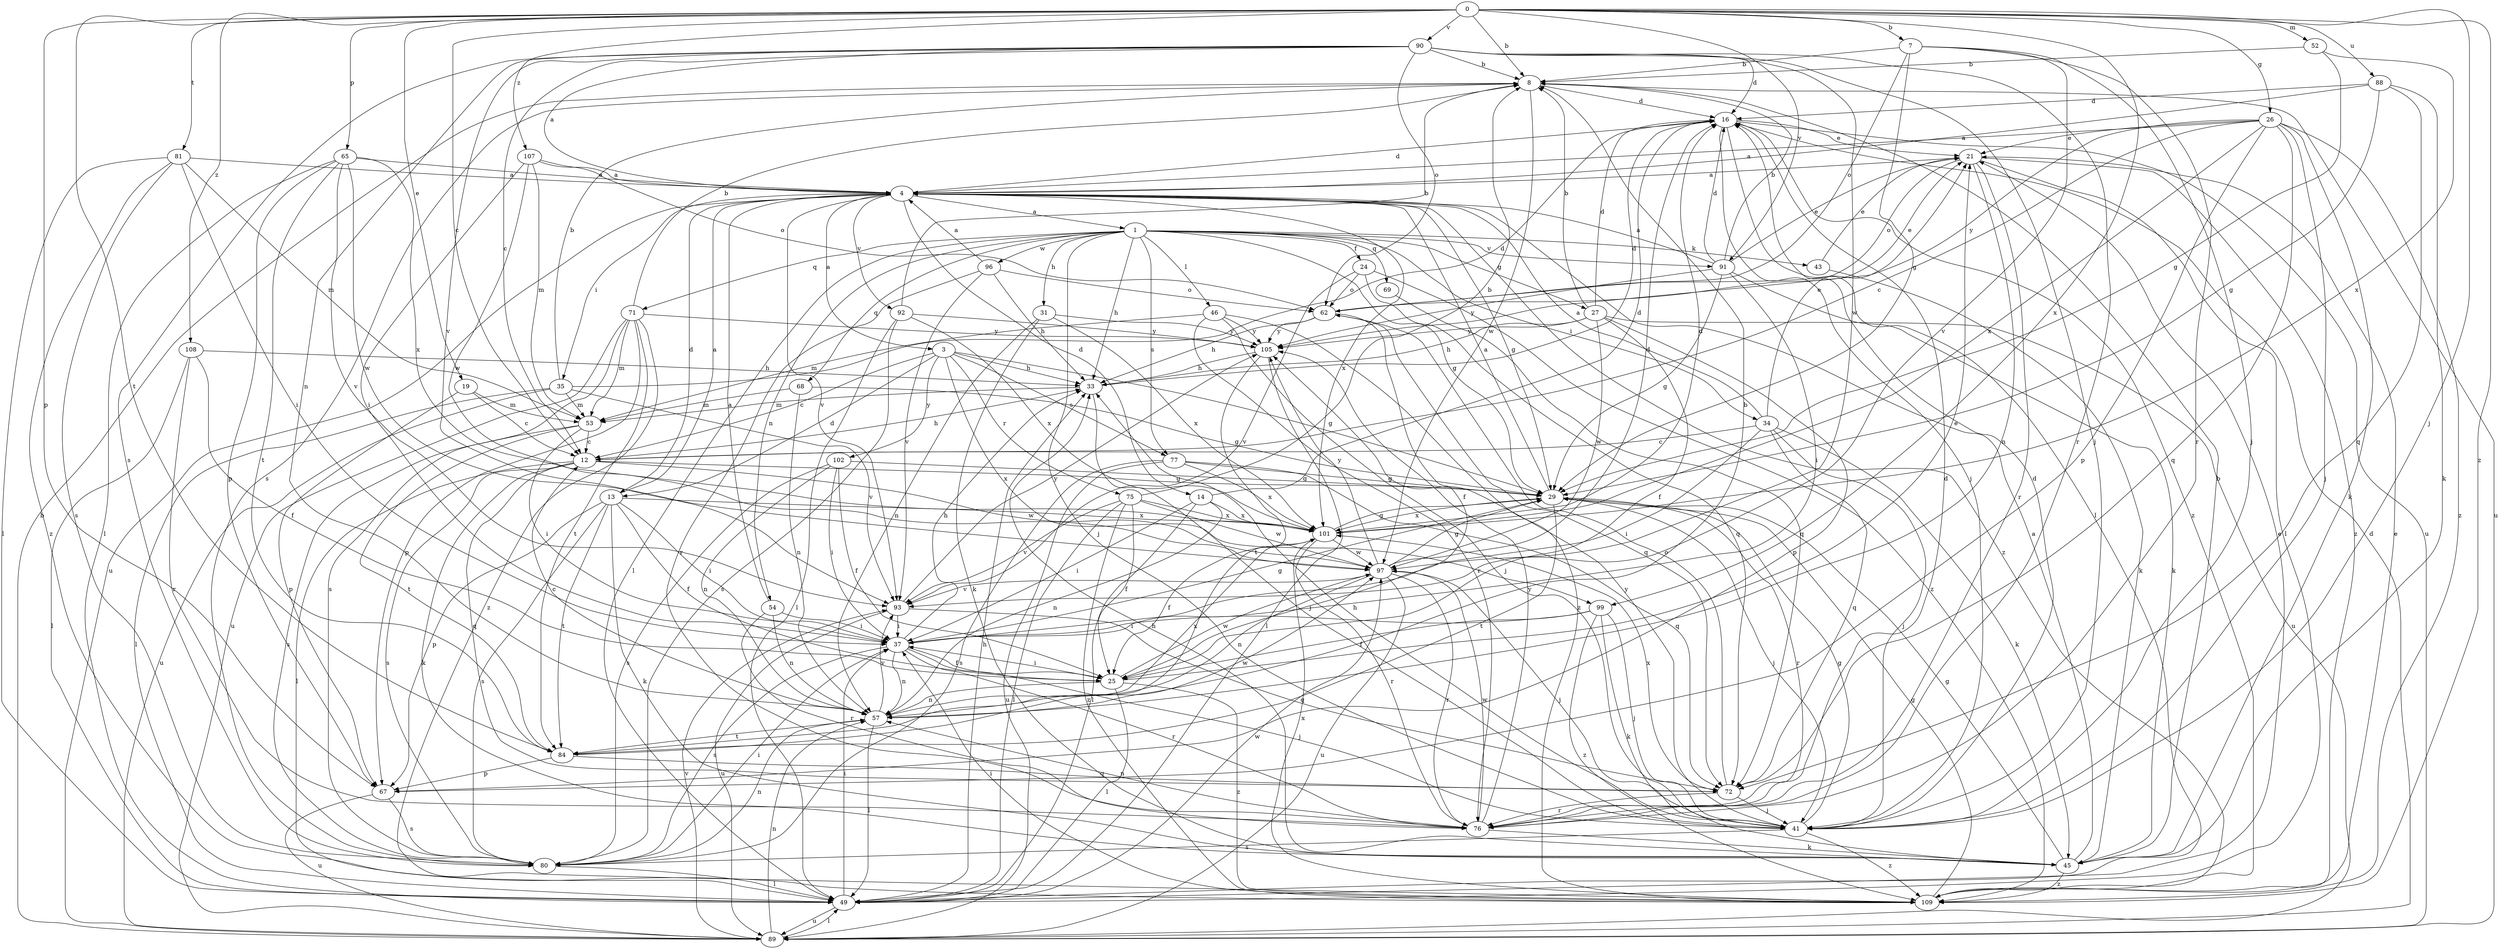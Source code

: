 strict digraph  {
0;
1;
3;
4;
7;
8;
12;
13;
14;
16;
19;
21;
24;
25;
26;
27;
29;
31;
33;
34;
35;
37;
41;
43;
45;
46;
49;
52;
53;
54;
57;
62;
65;
67;
68;
69;
71;
72;
75;
76;
77;
80;
81;
84;
88;
89;
90;
91;
92;
93;
96;
97;
99;
101;
102;
105;
107;
108;
109;
0 -> 7  [label=b];
0 -> 8  [label=b];
0 -> 12  [label=c];
0 -> 19  [label=e];
0 -> 26  [label=g];
0 -> 41  [label=j];
0 -> 52  [label=m];
0 -> 65  [label=p];
0 -> 67  [label=p];
0 -> 81  [label=t];
0 -> 84  [label=t];
0 -> 88  [label=u];
0 -> 90  [label=v];
0 -> 91  [label=v];
0 -> 99  [label=x];
0 -> 107  [label=z];
0 -> 108  [label=z];
0 -> 109  [label=z];
1 -> 24  [label=f];
1 -> 27  [label=g];
1 -> 29  [label=g];
1 -> 31  [label=h];
1 -> 33  [label=h];
1 -> 34  [label=i];
1 -> 41  [label=j];
1 -> 43  [label=k];
1 -> 46  [label=l];
1 -> 49  [label=l];
1 -> 54  [label=n];
1 -> 68  [label=q];
1 -> 69  [label=q];
1 -> 71  [label=q];
1 -> 77  [label=s];
1 -> 91  [label=v];
1 -> 96  [label=w];
3 -> 12  [label=c];
3 -> 13  [label=d];
3 -> 29  [label=g];
3 -> 33  [label=h];
3 -> 75  [label=r];
3 -> 77  [label=s];
3 -> 99  [label=x];
3 -> 102  [label=y];
4 -> 1  [label=a];
4 -> 3  [label=a];
4 -> 13  [label=d];
4 -> 14  [label=d];
4 -> 16  [label=d];
4 -> 29  [label=g];
4 -> 35  [label=i];
4 -> 89  [label=u];
4 -> 92  [label=v];
4 -> 93  [label=v];
4 -> 101  [label=x];
4 -> 109  [label=z];
7 -> 8  [label=b];
7 -> 29  [label=g];
7 -> 41  [label=j];
7 -> 62  [label=o];
7 -> 76  [label=r];
7 -> 93  [label=v];
8 -> 16  [label=d];
8 -> 80  [label=s];
8 -> 89  [label=u];
8 -> 97  [label=w];
12 -> 29  [label=g];
12 -> 33  [label=h];
12 -> 45  [label=k];
12 -> 49  [label=l];
12 -> 72  [label=q];
12 -> 80  [label=s];
12 -> 97  [label=w];
13 -> 4  [label=a];
13 -> 25  [label=f];
13 -> 37  [label=i];
13 -> 45  [label=k];
13 -> 67  [label=p];
13 -> 80  [label=s];
13 -> 84  [label=t];
13 -> 101  [label=x];
14 -> 16  [label=d];
14 -> 37  [label=i];
14 -> 49  [label=l];
14 -> 57  [label=n];
14 -> 101  [label=x];
16 -> 21  [label=e];
16 -> 41  [label=j];
16 -> 49  [label=l];
16 -> 89  [label=u];
16 -> 109  [label=z];
19 -> 12  [label=c];
19 -> 53  [label=m];
19 -> 67  [label=p];
21 -> 4  [label=a];
21 -> 49  [label=l];
21 -> 57  [label=n];
21 -> 62  [label=o];
21 -> 76  [label=r];
21 -> 109  [label=z];
24 -> 62  [label=o];
24 -> 72  [label=q];
24 -> 93  [label=v];
24 -> 109  [label=z];
25 -> 21  [label=e];
25 -> 37  [label=i];
25 -> 49  [label=l];
25 -> 57  [label=n];
25 -> 97  [label=w];
25 -> 109  [label=z];
26 -> 4  [label=a];
26 -> 12  [label=c];
26 -> 21  [label=e];
26 -> 41  [label=j];
26 -> 45  [label=k];
26 -> 67  [label=p];
26 -> 72  [label=q];
26 -> 101  [label=x];
26 -> 105  [label=y];
26 -> 109  [label=z];
27 -> 8  [label=b];
27 -> 16  [label=d];
27 -> 25  [label=f];
27 -> 33  [label=h];
27 -> 67  [label=p];
27 -> 89  [label=u];
27 -> 97  [label=w];
27 -> 105  [label=y];
29 -> 4  [label=a];
29 -> 41  [label=j];
29 -> 76  [label=r];
29 -> 84  [label=t];
29 -> 101  [label=x];
31 -> 45  [label=k];
31 -> 57  [label=n];
31 -> 101  [label=x];
31 -> 105  [label=y];
33 -> 16  [label=d];
33 -> 41  [label=j];
33 -> 53  [label=m];
34 -> 4  [label=a];
34 -> 12  [label=c];
34 -> 21  [label=e];
34 -> 37  [label=i];
34 -> 41  [label=j];
34 -> 45  [label=k];
34 -> 72  [label=q];
35 -> 8  [label=b];
35 -> 16  [label=d];
35 -> 49  [label=l];
35 -> 53  [label=m];
35 -> 89  [label=u];
35 -> 93  [label=v];
37 -> 25  [label=f];
37 -> 29  [label=g];
37 -> 33  [label=h];
37 -> 41  [label=j];
37 -> 57  [label=n];
37 -> 76  [label=r];
37 -> 80  [label=s];
41 -> 16  [label=d];
41 -> 29  [label=g];
41 -> 33  [label=h];
41 -> 80  [label=s];
41 -> 105  [label=y];
41 -> 109  [label=z];
43 -> 21  [label=e];
43 -> 45  [label=k];
45 -> 4  [label=a];
45 -> 8  [label=b];
45 -> 29  [label=g];
45 -> 33  [label=h];
45 -> 109  [label=z];
46 -> 41  [label=j];
46 -> 53  [label=m];
46 -> 76  [label=r];
46 -> 105  [label=y];
46 -> 109  [label=z];
49 -> 21  [label=e];
49 -> 33  [label=h];
49 -> 37  [label=i];
49 -> 89  [label=u];
49 -> 97  [label=w];
52 -> 8  [label=b];
52 -> 29  [label=g];
52 -> 101  [label=x];
53 -> 12  [label=c];
53 -> 37  [label=i];
53 -> 80  [label=s];
53 -> 84  [label=t];
54 -> 4  [label=a];
54 -> 37  [label=i];
54 -> 57  [label=n];
54 -> 76  [label=r];
57 -> 8  [label=b];
57 -> 12  [label=c];
57 -> 49  [label=l];
57 -> 84  [label=t];
57 -> 93  [label=v];
57 -> 101  [label=x];
62 -> 21  [label=e];
62 -> 25  [label=f];
62 -> 33  [label=h];
62 -> 72  [label=q];
62 -> 105  [label=y];
65 -> 4  [label=a];
65 -> 49  [label=l];
65 -> 67  [label=p];
65 -> 84  [label=t];
65 -> 93  [label=v];
65 -> 97  [label=w];
65 -> 101  [label=x];
67 -> 80  [label=s];
67 -> 89  [label=u];
68 -> 29  [label=g];
68 -> 53  [label=m];
68 -> 57  [label=n];
69 -> 72  [label=q];
71 -> 8  [label=b];
71 -> 53  [label=m];
71 -> 67  [label=p];
71 -> 80  [label=s];
71 -> 84  [label=t];
71 -> 89  [label=u];
71 -> 105  [label=y];
71 -> 109  [label=z];
72 -> 41  [label=j];
72 -> 62  [label=o];
72 -> 76  [label=r];
72 -> 101  [label=x];
75 -> 8  [label=b];
75 -> 25  [label=f];
75 -> 49  [label=l];
75 -> 93  [label=v];
75 -> 97  [label=w];
75 -> 101  [label=x];
75 -> 109  [label=z];
76 -> 16  [label=d];
76 -> 45  [label=k];
76 -> 57  [label=n];
76 -> 97  [label=w];
76 -> 105  [label=y];
77 -> 29  [label=g];
77 -> 72  [label=q];
77 -> 80  [label=s];
77 -> 89  [label=u];
77 -> 101  [label=x];
80 -> 37  [label=i];
80 -> 49  [label=l];
80 -> 57  [label=n];
81 -> 4  [label=a];
81 -> 37  [label=i];
81 -> 49  [label=l];
81 -> 53  [label=m];
81 -> 80  [label=s];
81 -> 109  [label=z];
84 -> 67  [label=p];
84 -> 72  [label=q];
84 -> 97  [label=w];
88 -> 4  [label=a];
88 -> 16  [label=d];
88 -> 29  [label=g];
88 -> 45  [label=k];
88 -> 72  [label=q];
89 -> 8  [label=b];
89 -> 16  [label=d];
89 -> 49  [label=l];
89 -> 57  [label=n];
89 -> 93  [label=v];
90 -> 4  [label=a];
90 -> 8  [label=b];
90 -> 12  [label=c];
90 -> 16  [label=d];
90 -> 41  [label=j];
90 -> 57  [label=n];
90 -> 62  [label=o];
90 -> 76  [label=r];
90 -> 80  [label=s];
90 -> 93  [label=v];
90 -> 97  [label=w];
91 -> 4  [label=a];
91 -> 8  [label=b];
91 -> 16  [label=d];
91 -> 21  [label=e];
91 -> 29  [label=g];
91 -> 37  [label=i];
91 -> 45  [label=k];
91 -> 105  [label=y];
92 -> 8  [label=b];
92 -> 49  [label=l];
92 -> 80  [label=s];
92 -> 101  [label=x];
92 -> 105  [label=y];
93 -> 37  [label=i];
93 -> 72  [label=q];
93 -> 89  [label=u];
93 -> 105  [label=y];
96 -> 4  [label=a];
96 -> 33  [label=h];
96 -> 62  [label=o];
96 -> 76  [label=r];
96 -> 93  [label=v];
97 -> 16  [label=d];
97 -> 29  [label=g];
97 -> 41  [label=j];
97 -> 57  [label=n];
97 -> 76  [label=r];
97 -> 89  [label=u];
97 -> 93  [label=v];
97 -> 105  [label=y];
99 -> 25  [label=f];
99 -> 37  [label=i];
99 -> 41  [label=j];
99 -> 45  [label=k];
99 -> 109  [label=z];
101 -> 16  [label=d];
101 -> 25  [label=f];
101 -> 29  [label=g];
101 -> 76  [label=r];
101 -> 97  [label=w];
102 -> 25  [label=f];
102 -> 29  [label=g];
102 -> 37  [label=i];
102 -> 57  [label=n];
102 -> 80  [label=s];
105 -> 33  [label=h];
105 -> 49  [label=l];
105 -> 84  [label=t];
107 -> 4  [label=a];
107 -> 37  [label=i];
107 -> 53  [label=m];
107 -> 62  [label=o];
107 -> 97  [label=w];
108 -> 25  [label=f];
108 -> 33  [label=h];
108 -> 49  [label=l];
108 -> 76  [label=r];
109 -> 21  [label=e];
109 -> 29  [label=g];
109 -> 37  [label=i];
109 -> 101  [label=x];
}
